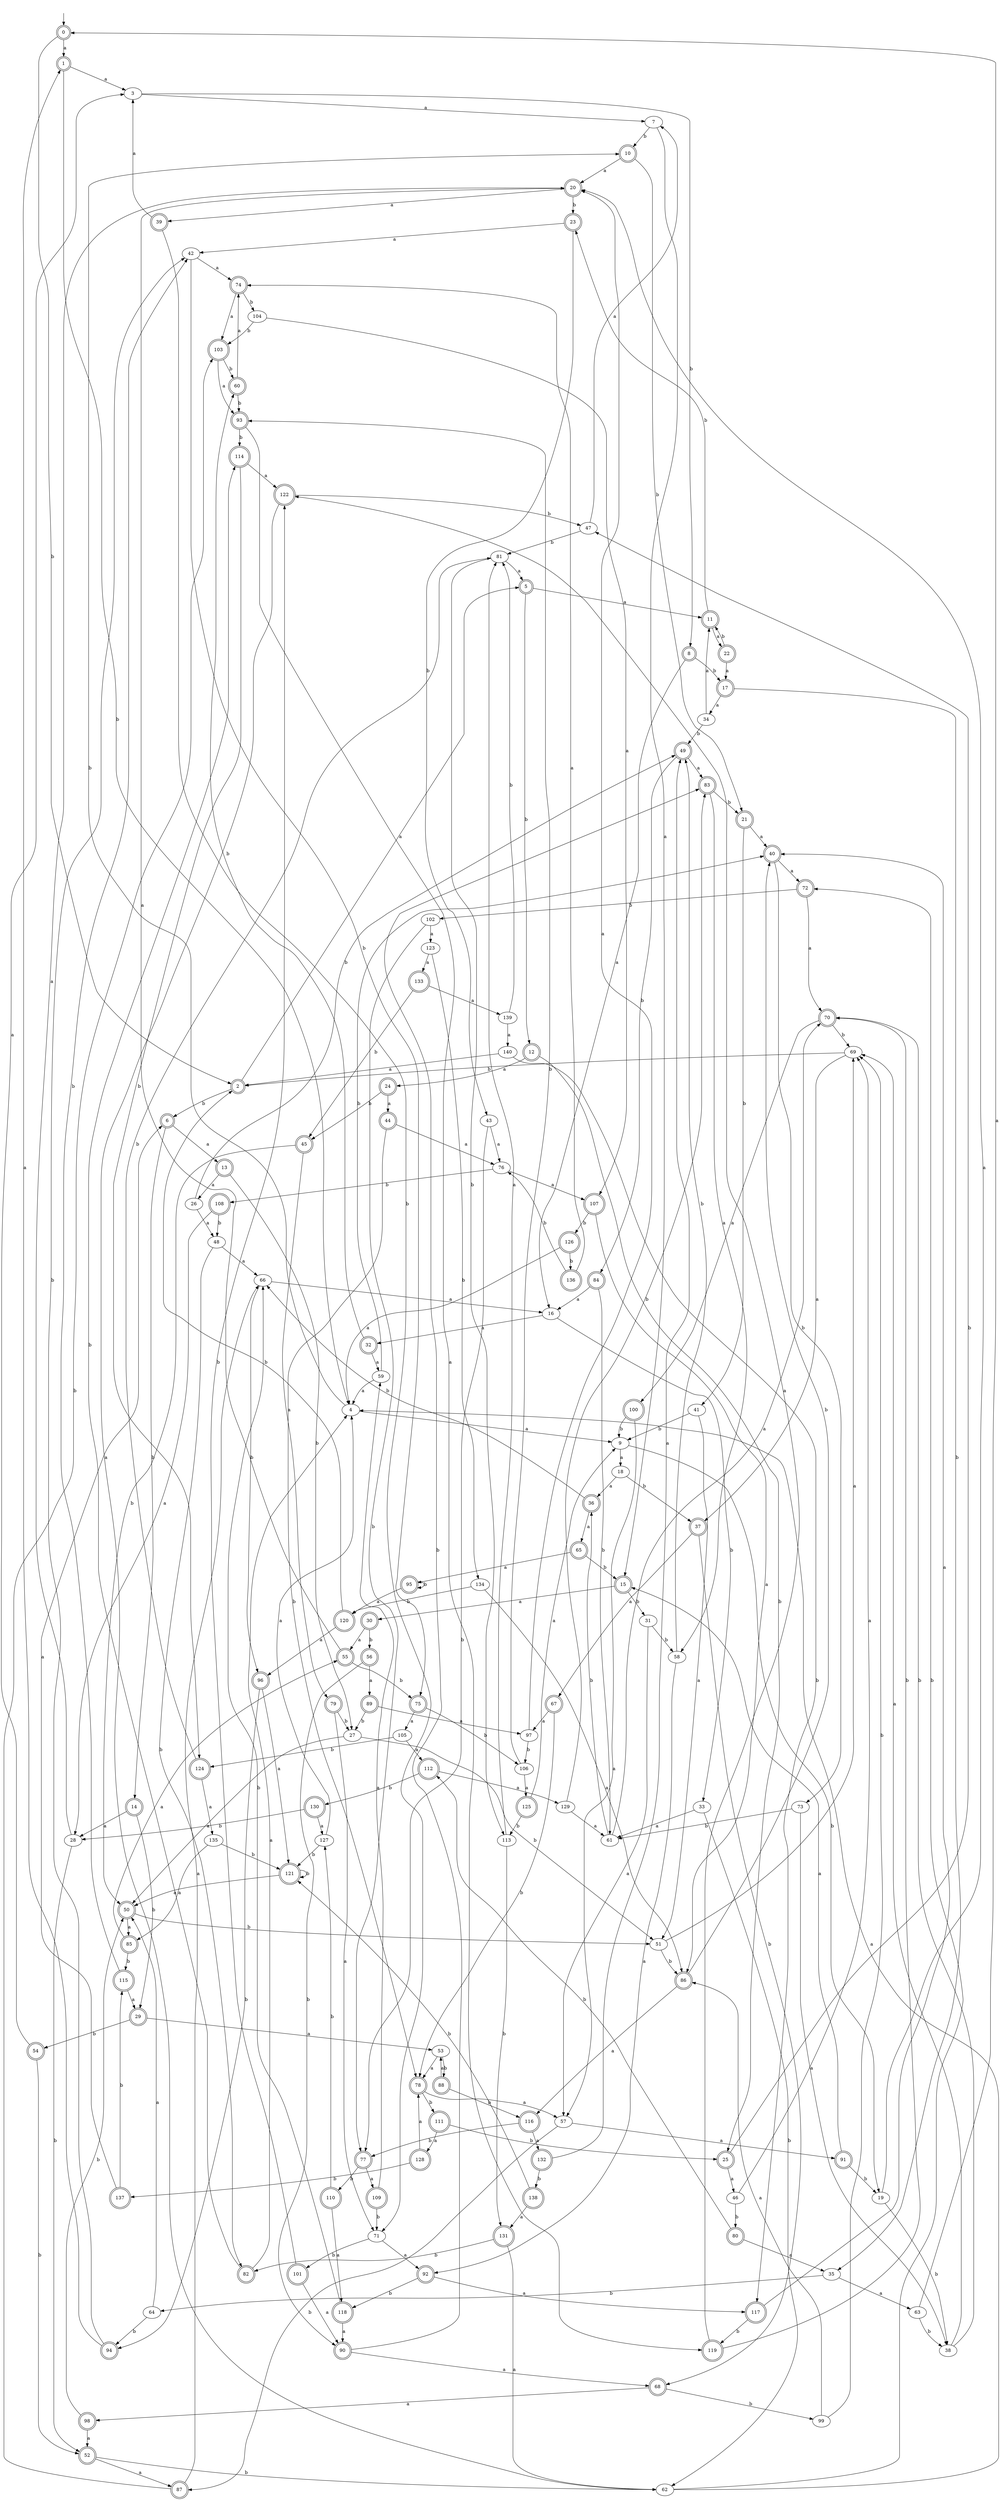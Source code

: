 digraph RandomDFA {
  __start0 [label="", shape=none];
  __start0 -> 0 [label=""];
  0 [shape=circle] [shape=doublecircle]
  0 -> 1 [label="a"]
  0 -> 2 [label="b"]
  1 [shape=doublecircle]
  1 -> 3 [label="a"]
  1 -> 4 [label="b"]
  2 [shape=doublecircle]
  2 -> 5 [label="a"]
  2 -> 6 [label="b"]
  3
  3 -> 7 [label="a"]
  3 -> 8 [label="b"]
  4
  4 -> 9 [label="a"]
  4 -> 10 [label="b"]
  5 [shape=doublecircle]
  5 -> 11 [label="a"]
  5 -> 12 [label="b"]
  6 [shape=doublecircle]
  6 -> 13 [label="a"]
  6 -> 14 [label="b"]
  7
  7 -> 15 [label="a"]
  7 -> 10 [label="b"]
  8 [shape=doublecircle]
  8 -> 16 [label="a"]
  8 -> 17 [label="b"]
  9
  9 -> 18 [label="a"]
  9 -> 19 [label="b"]
  10 [shape=doublecircle]
  10 -> 20 [label="a"]
  10 -> 21 [label="b"]
  11 [shape=doublecircle]
  11 -> 22 [label="a"]
  11 -> 23 [label="b"]
  12 [shape=doublecircle]
  12 -> 24 [label="a"]
  12 -> 25 [label="b"]
  13 [shape=doublecircle]
  13 -> 26 [label="a"]
  13 -> 27 [label="b"]
  14 [shape=doublecircle]
  14 -> 28 [label="a"]
  14 -> 29 [label="b"]
  15 [shape=doublecircle]
  15 -> 30 [label="a"]
  15 -> 31 [label="b"]
  16
  16 -> 32 [label="a"]
  16 -> 33 [label="b"]
  17 [shape=doublecircle]
  17 -> 34 [label="a"]
  17 -> 35 [label="b"]
  18
  18 -> 36 [label="a"]
  18 -> 37 [label="b"]
  19
  19 -> 20 [label="a"]
  19 -> 38 [label="b"]
  20 [shape=doublecircle]
  20 -> 39 [label="a"]
  20 -> 23 [label="b"]
  21 [shape=doublecircle]
  21 -> 40 [label="a"]
  21 -> 41 [label="b"]
  22 [shape=doublecircle]
  22 -> 17 [label="a"]
  22 -> 11 [label="b"]
  23 [shape=doublecircle]
  23 -> 42 [label="a"]
  23 -> 43 [label="b"]
  24 [shape=doublecircle]
  24 -> 44 [label="a"]
  24 -> 45 [label="b"]
  25 [shape=doublecircle]
  25 -> 46 [label="a"]
  25 -> 47 [label="b"]
  26
  26 -> 48 [label="a"]
  26 -> 49 [label="b"]
  27
  27 -> 50 [label="a"]
  27 -> 51 [label="b"]
  28
  28 -> 20 [label="a"]
  28 -> 52 [label="b"]
  29 [shape=doublecircle]
  29 -> 53 [label="a"]
  29 -> 54 [label="b"]
  30 [shape=doublecircle]
  30 -> 55 [label="a"]
  30 -> 56 [label="b"]
  31
  31 -> 57 [label="a"]
  31 -> 58 [label="b"]
  32 [shape=doublecircle]
  32 -> 59 [label="a"]
  32 -> 60 [label="b"]
  33
  33 -> 61 [label="a"]
  33 -> 62 [label="b"]
  34
  34 -> 11 [label="a"]
  34 -> 49 [label="b"]
  35
  35 -> 63 [label="a"]
  35 -> 64 [label="b"]
  36 [shape=doublecircle]
  36 -> 65 [label="a"]
  36 -> 66 [label="b"]
  37 [shape=doublecircle]
  37 -> 67 [label="a"]
  37 -> 68 [label="b"]
  38
  38 -> 69 [label="a"]
  38 -> 70 [label="b"]
  39 [shape=doublecircle]
  39 -> 3 [label="a"]
  39 -> 71 [label="b"]
  40 [shape=doublecircle]
  40 -> 72 [label="a"]
  40 -> 73 [label="b"]
  41
  41 -> 51 [label="a"]
  41 -> 9 [label="b"]
  42
  42 -> 74 [label="a"]
  42 -> 75 [label="b"]
  43
  43 -> 76 [label="a"]
  43 -> 77 [label="b"]
  44 [shape=doublecircle]
  44 -> 76 [label="a"]
  44 -> 78 [label="b"]
  45 [shape=doublecircle]
  45 -> 79 [label="a"]
  45 -> 50 [label="b"]
  46
  46 -> 69 [label="a"]
  46 -> 80 [label="b"]
  47
  47 -> 7 [label="a"]
  47 -> 81 [label="b"]
  48
  48 -> 66 [label="a"]
  48 -> 82 [label="b"]
  49 [shape=doublecircle]
  49 -> 83 [label="a"]
  49 -> 84 [label="b"]
  50 [shape=doublecircle]
  50 -> 85 [label="a"]
  50 -> 51 [label="b"]
  51
  51 -> 69 [label="a"]
  51 -> 86 [label="b"]
  52 [shape=doublecircle]
  52 -> 87 [label="a"]
  52 -> 62 [label="b"]
  53
  53 -> 78 [label="a"]
  53 -> 88 [label="b"]
  54 [shape=doublecircle]
  54 -> 3 [label="a"]
  54 -> 52 [label="b"]
  55 [shape=doublecircle]
  55 -> 20 [label="a"]
  55 -> 75 [label="b"]
  56 [shape=doublecircle]
  56 -> 89 [label="a"]
  56 -> 90 [label="b"]
  57
  57 -> 91 [label="a"]
  57 -> 87 [label="b"]
  58
  58 -> 92 [label="a"]
  58 -> 49 [label="b"]
  59
  59 -> 4 [label="a"]
  59 -> 40 [label="b"]
  60 [shape=doublecircle]
  60 -> 74 [label="a"]
  60 -> 93 [label="b"]
  61
  61 -> 70 [label="a"]
  61 -> 36 [label="b"]
  62
  62 -> 4 [label="a"]
  62 -> 72 [label="b"]
  63
  63 -> 0 [label="a"]
  63 -> 38 [label="b"]
  64
  64 -> 50 [label="a"]
  64 -> 94 [label="b"]
  65 [shape=doublecircle]
  65 -> 95 [label="a"]
  65 -> 15 [label="b"]
  66
  66 -> 16 [label="a"]
  66 -> 96 [label="b"]
  67 [shape=doublecircle]
  67 -> 97 [label="a"]
  67 -> 78 [label="b"]
  68 [shape=doublecircle]
  68 -> 98 [label="a"]
  68 -> 99 [label="b"]
  69
  69 -> 37 [label="a"]
  69 -> 2 [label="b"]
  70 [shape=doublecircle]
  70 -> 100 [label="a"]
  70 -> 69 [label="b"]
  71
  71 -> 92 [label="a"]
  71 -> 101 [label="b"]
  72 [shape=doublecircle]
  72 -> 70 [label="a"]
  72 -> 102 [label="b"]
  73
  73 -> 38 [label="a"]
  73 -> 61 [label="b"]
  74 [shape=doublecircle]
  74 -> 103 [label="a"]
  74 -> 104 [label="b"]
  75 [shape=doublecircle]
  75 -> 105 [label="a"]
  75 -> 106 [label="b"]
  76
  76 -> 107 [label="a"]
  76 -> 108 [label="b"]
  77 [shape=doublecircle]
  77 -> 109 [label="a"]
  77 -> 110 [label="b"]
  78 [shape=doublecircle]
  78 -> 57 [label="a"]
  78 -> 111 [label="b"]
  79 [shape=doublecircle]
  79 -> 71 [label="a"]
  79 -> 27 [label="b"]
  80 [shape=doublecircle]
  80 -> 35 [label="a"]
  80 -> 112 [label="b"]
  81
  81 -> 5 [label="a"]
  81 -> 113 [label="b"]
  82 [shape=doublecircle]
  82 -> 4 [label="a"]
  82 -> 114 [label="b"]
  83 [shape=doublecircle]
  83 -> 58 [label="a"]
  83 -> 21 [label="b"]
  84 [shape=doublecircle]
  84 -> 16 [label="a"]
  84 -> 61 [label="b"]
  85 [shape=doublecircle]
  85 -> 55 [label="a"]
  85 -> 115 [label="b"]
  86 [shape=doublecircle]
  86 -> 116 [label="a"]
  86 -> 40 [label="b"]
  87 [shape=doublecircle]
  87 -> 66 [label="a"]
  87 -> 103 [label="b"]
  88 [shape=doublecircle]
  88 -> 53 [label="a"]
  88 -> 116 [label="b"]
  89 [shape=doublecircle]
  89 -> 97 [label="a"]
  89 -> 27 [label="b"]
  90 [shape=doublecircle]
  90 -> 68 [label="a"]
  90 -> 83 [label="b"]
  91 [shape=doublecircle]
  91 -> 15 [label="a"]
  91 -> 19 [label="b"]
  92 [shape=doublecircle]
  92 -> 117 [label="a"]
  92 -> 118 [label="b"]
  93 [shape=doublecircle]
  93 -> 119 [label="a"]
  93 -> 114 [label="b"]
  94 [shape=doublecircle]
  94 -> 1 [label="a"]
  94 -> 42 [label="b"]
  95 [shape=doublecircle]
  95 -> 120 [label="a"]
  95 -> 95 [label="b"]
  96 [shape=doublecircle]
  96 -> 121 [label="a"]
  96 -> 94 [label="b"]
  97
  97 -> 20 [label="a"]
  97 -> 106 [label="b"]
  98 [shape=doublecircle]
  98 -> 52 [label="a"]
  98 -> 50 [label="b"]
  99
  99 -> 86 [label="a"]
  99 -> 69 [label="b"]
  100 [shape=doublecircle]
  100 -> 57 [label="a"]
  100 -> 9 [label="b"]
  101 [shape=doublecircle]
  101 -> 90 [label="a"]
  101 -> 122 [label="b"]
  102
  102 -> 123 [label="a"]
  102 -> 77 [label="b"]
  103 [shape=doublecircle]
  103 -> 93 [label="a"]
  103 -> 60 [label="b"]
  104
  104 -> 107 [label="a"]
  104 -> 103 [label="b"]
  105
  105 -> 112 [label="a"]
  105 -> 124 [label="b"]
  106
  106 -> 125 [label="a"]
  106 -> 93 [label="b"]
  107 [shape=doublecircle]
  107 -> 86 [label="a"]
  107 -> 126 [label="b"]
  108 [shape=doublecircle]
  108 -> 28 [label="a"]
  108 -> 48 [label="b"]
  109 [shape=doublecircle]
  109 -> 59 [label="a"]
  109 -> 71 [label="b"]
  110 [shape=doublecircle]
  110 -> 118 [label="a"]
  110 -> 127 [label="b"]
  111 [shape=doublecircle]
  111 -> 128 [label="a"]
  111 -> 25 [label="b"]
  112 [shape=doublecircle]
  112 -> 129 [label="a"]
  112 -> 130 [label="b"]
  113
  113 -> 81 [label="a"]
  113 -> 131 [label="b"]
  114 [shape=doublecircle]
  114 -> 122 [label="a"]
  114 -> 124 [label="b"]
  115 [shape=doublecircle]
  115 -> 29 [label="a"]
  115 -> 42 [label="b"]
  116 [shape=doublecircle]
  116 -> 132 [label="a"]
  116 -> 77 [label="b"]
  117 [shape=doublecircle]
  117 -> 40 [label="a"]
  117 -> 119 [label="b"]
  118 [shape=doublecircle]
  118 -> 90 [label="a"]
  118 -> 66 [label="b"]
  119 [shape=doublecircle]
  119 -> 122 [label="a"]
  119 -> 70 [label="b"]
  120 [shape=doublecircle]
  120 -> 96 [label="a"]
  120 -> 2 [label="b"]
  121 [shape=doublecircle]
  121 -> 50 [label="a"]
  121 -> 121 [label="b"]
  122 [shape=doublecircle]
  122 -> 62 [label="a"]
  122 -> 47 [label="b"]
  123
  123 -> 133 [label="a"]
  123 -> 134 [label="b"]
  124 [shape=doublecircle]
  124 -> 135 [label="a"]
  124 -> 81 [label="b"]
  125 [shape=doublecircle]
  125 -> 9 [label="a"]
  125 -> 113 [label="b"]
  126 [shape=doublecircle]
  126 -> 4 [label="a"]
  126 -> 136 [label="b"]
  127
  127 -> 4 [label="a"]
  127 -> 121 [label="b"]
  128 [shape=doublecircle]
  128 -> 78 [label="a"]
  128 -> 137 [label="b"]
  129
  129 -> 61 [label="a"]
  129 -> 83 [label="b"]
  130 [shape=doublecircle]
  130 -> 127 [label="a"]
  130 -> 28 [label="b"]
  131 [shape=doublecircle]
  131 -> 62 [label="a"]
  131 -> 82 [label="b"]
  132 [shape=doublecircle]
  132 -> 49 [label="a"]
  132 -> 138 [label="b"]
  133 [shape=doublecircle]
  133 -> 139 [label="a"]
  133 -> 45 [label="b"]
  134
  134 -> 86 [label="a"]
  134 -> 120 [label="b"]
  135
  135 -> 85 [label="a"]
  135 -> 121 [label="b"]
  136 [shape=doublecircle]
  136 -> 74 [label="a"]
  136 -> 76 [label="b"]
  137 [shape=doublecircle]
  137 -> 6 [label="a"]
  137 -> 115 [label="b"]
  138 [shape=doublecircle]
  138 -> 131 [label="a"]
  138 -> 121 [label="b"]
  139
  139 -> 140 [label="a"]
  139 -> 81 [label="b"]
  140
  140 -> 2 [label="a"]
  140 -> 117 [label="b"]
}
